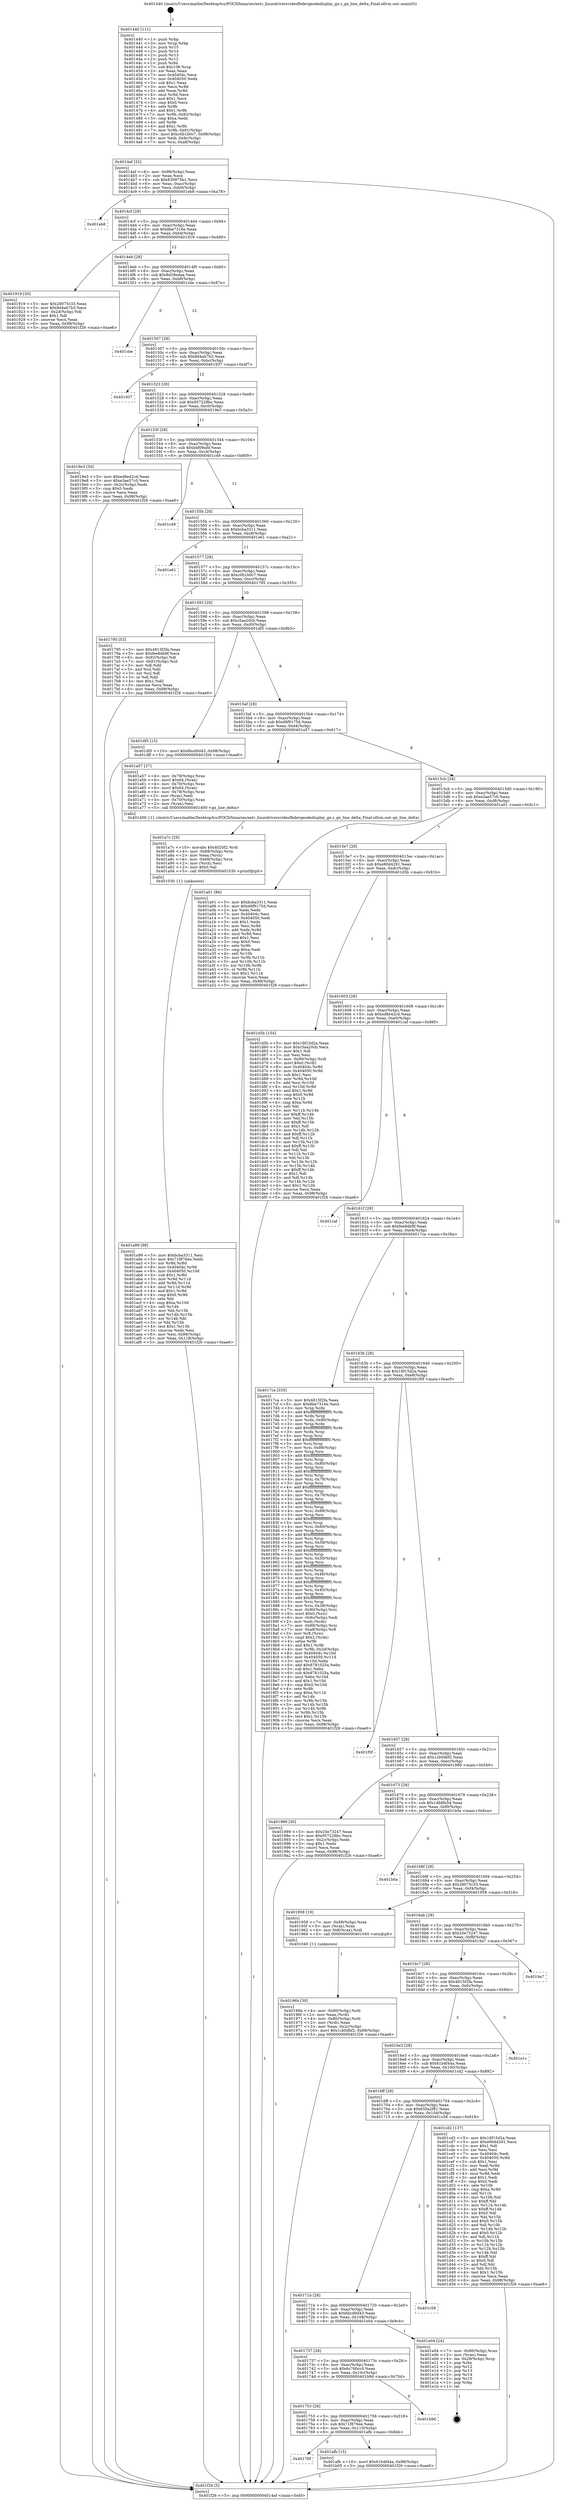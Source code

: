 digraph "0x401440" {
  label = "0x401440 (/mnt/c/Users/mathe/Desktop/tcc/POCII/binaries/extr_linuxdriversvideofbdevgeodedisplay_gx.c_gx_line_delta_Final-ollvm.out::main(0))"
  labelloc = "t"
  node[shape=record]

  Entry [label="",width=0.3,height=0.3,shape=circle,fillcolor=black,style=filled]
  "0x4014af" [label="{
     0x4014af [32]\l
     | [instrs]\l
     &nbsp;&nbsp;0x4014af \<+6\>: mov -0x98(%rbp),%eax\l
     &nbsp;&nbsp;0x4014b5 \<+2\>: mov %eax,%ecx\l
     &nbsp;&nbsp;0x4014b7 \<+6\>: sub $0x830975b1,%ecx\l
     &nbsp;&nbsp;0x4014bd \<+6\>: mov %eax,-0xac(%rbp)\l
     &nbsp;&nbsp;0x4014c3 \<+6\>: mov %ecx,-0xb0(%rbp)\l
     &nbsp;&nbsp;0x4014c9 \<+6\>: je 0000000000401eb8 \<main+0xa78\>\l
  }"]
  "0x401eb8" [label="{
     0x401eb8\l
  }", style=dashed]
  "0x4014cf" [label="{
     0x4014cf [28]\l
     | [instrs]\l
     &nbsp;&nbsp;0x4014cf \<+5\>: jmp 00000000004014d4 \<main+0x94\>\l
     &nbsp;&nbsp;0x4014d4 \<+6\>: mov -0xac(%rbp),%eax\l
     &nbsp;&nbsp;0x4014da \<+5\>: sub $0x8be7316e,%eax\l
     &nbsp;&nbsp;0x4014df \<+6\>: mov %eax,-0xb4(%rbp)\l
     &nbsp;&nbsp;0x4014e5 \<+6\>: je 0000000000401919 \<main+0x4d9\>\l
  }"]
  Exit [label="",width=0.3,height=0.3,shape=circle,fillcolor=black,style=filled,peripheries=2]
  "0x401919" [label="{
     0x401919 [30]\l
     | [instrs]\l
     &nbsp;&nbsp;0x401919 \<+5\>: mov $0x28075c33,%eax\l
     &nbsp;&nbsp;0x40191e \<+5\>: mov $0x8d4ab7b3,%ecx\l
     &nbsp;&nbsp;0x401923 \<+3\>: mov -0x2d(%rbp),%dl\l
     &nbsp;&nbsp;0x401926 \<+3\>: test $0x1,%dl\l
     &nbsp;&nbsp;0x401929 \<+3\>: cmovne %ecx,%eax\l
     &nbsp;&nbsp;0x40192c \<+6\>: mov %eax,-0x98(%rbp)\l
     &nbsp;&nbsp;0x401932 \<+5\>: jmp 0000000000401f26 \<main+0xae6\>\l
  }"]
  "0x4014eb" [label="{
     0x4014eb [28]\l
     | [instrs]\l
     &nbsp;&nbsp;0x4014eb \<+5\>: jmp 00000000004014f0 \<main+0xb0\>\l
     &nbsp;&nbsp;0x4014f0 \<+6\>: mov -0xac(%rbp),%eax\l
     &nbsp;&nbsp;0x4014f6 \<+5\>: sub $0x8d29edaa,%eax\l
     &nbsp;&nbsp;0x4014fb \<+6\>: mov %eax,-0xb8(%rbp)\l
     &nbsp;&nbsp;0x401501 \<+6\>: je 0000000000401cbe \<main+0x87e\>\l
  }"]
  "0x40176f" [label="{
     0x40176f\l
  }", style=dashed]
  "0x401cbe" [label="{
     0x401cbe\l
  }", style=dashed]
  "0x401507" [label="{
     0x401507 [28]\l
     | [instrs]\l
     &nbsp;&nbsp;0x401507 \<+5\>: jmp 000000000040150c \<main+0xcc\>\l
     &nbsp;&nbsp;0x40150c \<+6\>: mov -0xac(%rbp),%eax\l
     &nbsp;&nbsp;0x401512 \<+5\>: sub $0x8d4ab7b3,%eax\l
     &nbsp;&nbsp;0x401517 \<+6\>: mov %eax,-0xbc(%rbp)\l
     &nbsp;&nbsp;0x40151d \<+6\>: je 0000000000401937 \<main+0x4f7\>\l
  }"]
  "0x401afb" [label="{
     0x401afb [15]\l
     | [instrs]\l
     &nbsp;&nbsp;0x401afb \<+10\>: movl $0x61b4f44a,-0x98(%rbp)\l
     &nbsp;&nbsp;0x401b05 \<+5\>: jmp 0000000000401f26 \<main+0xae6\>\l
  }"]
  "0x401937" [label="{
     0x401937\l
  }", style=dashed]
  "0x401523" [label="{
     0x401523 [28]\l
     | [instrs]\l
     &nbsp;&nbsp;0x401523 \<+5\>: jmp 0000000000401528 \<main+0xe8\>\l
     &nbsp;&nbsp;0x401528 \<+6\>: mov -0xac(%rbp),%eax\l
     &nbsp;&nbsp;0x40152e \<+5\>: sub $0x957228bc,%eax\l
     &nbsp;&nbsp;0x401533 \<+6\>: mov %eax,-0xc0(%rbp)\l
     &nbsp;&nbsp;0x401539 \<+6\>: je 00000000004019e3 \<main+0x5a3\>\l
  }"]
  "0x401753" [label="{
     0x401753 [28]\l
     | [instrs]\l
     &nbsp;&nbsp;0x401753 \<+5\>: jmp 0000000000401758 \<main+0x318\>\l
     &nbsp;&nbsp;0x401758 \<+6\>: mov -0xac(%rbp),%eax\l
     &nbsp;&nbsp;0x40175e \<+5\>: sub $0x71f876ee,%eax\l
     &nbsp;&nbsp;0x401763 \<+6\>: mov %eax,-0x110(%rbp)\l
     &nbsp;&nbsp;0x401769 \<+6\>: je 0000000000401afb \<main+0x6bb\>\l
  }"]
  "0x4019e3" [label="{
     0x4019e3 [30]\l
     | [instrs]\l
     &nbsp;&nbsp;0x4019e3 \<+5\>: mov $0xed8e42cd,%eax\l
     &nbsp;&nbsp;0x4019e8 \<+5\>: mov $0xe3ae57c0,%ecx\l
     &nbsp;&nbsp;0x4019ed \<+3\>: mov -0x2c(%rbp),%edx\l
     &nbsp;&nbsp;0x4019f0 \<+3\>: cmp $0x0,%edx\l
     &nbsp;&nbsp;0x4019f3 \<+3\>: cmove %ecx,%eax\l
     &nbsp;&nbsp;0x4019f6 \<+6\>: mov %eax,-0x98(%rbp)\l
     &nbsp;&nbsp;0x4019fc \<+5\>: jmp 0000000000401f26 \<main+0xae6\>\l
  }"]
  "0x40153f" [label="{
     0x40153f [28]\l
     | [instrs]\l
     &nbsp;&nbsp;0x40153f \<+5\>: jmp 0000000000401544 \<main+0x104\>\l
     &nbsp;&nbsp;0x401544 \<+6\>: mov -0xac(%rbp),%eax\l
     &nbsp;&nbsp;0x40154a \<+5\>: sub $0xbbf09afd,%eax\l
     &nbsp;&nbsp;0x40154f \<+6\>: mov %eax,-0xc4(%rbp)\l
     &nbsp;&nbsp;0x401555 \<+6\>: je 0000000000401c49 \<main+0x809\>\l
  }"]
  "0x401b9d" [label="{
     0x401b9d\l
  }", style=dashed]
  "0x401c49" [label="{
     0x401c49\l
  }", style=dashed]
  "0x40155b" [label="{
     0x40155b [28]\l
     | [instrs]\l
     &nbsp;&nbsp;0x40155b \<+5\>: jmp 0000000000401560 \<main+0x120\>\l
     &nbsp;&nbsp;0x401560 \<+6\>: mov -0xac(%rbp),%eax\l
     &nbsp;&nbsp;0x401566 \<+5\>: sub $0xbcba3311,%eax\l
     &nbsp;&nbsp;0x40156b \<+6\>: mov %eax,-0xc8(%rbp)\l
     &nbsp;&nbsp;0x401571 \<+6\>: je 0000000000401e61 \<main+0xa21\>\l
  }"]
  "0x401737" [label="{
     0x401737 [28]\l
     | [instrs]\l
     &nbsp;&nbsp;0x401737 \<+5\>: jmp 000000000040173c \<main+0x2fc\>\l
     &nbsp;&nbsp;0x40173c \<+6\>: mov -0xac(%rbp),%eax\l
     &nbsp;&nbsp;0x401742 \<+5\>: sub $0x6c760cc0,%eax\l
     &nbsp;&nbsp;0x401747 \<+6\>: mov %eax,-0x10c(%rbp)\l
     &nbsp;&nbsp;0x40174d \<+6\>: je 0000000000401b9d \<main+0x75d\>\l
  }"]
  "0x401e61" [label="{
     0x401e61\l
  }", style=dashed]
  "0x401577" [label="{
     0x401577 [28]\l
     | [instrs]\l
     &nbsp;&nbsp;0x401577 \<+5\>: jmp 000000000040157c \<main+0x13c\>\l
     &nbsp;&nbsp;0x40157c \<+6\>: mov -0xac(%rbp),%eax\l
     &nbsp;&nbsp;0x401582 \<+5\>: sub $0xc0b1b0c7,%eax\l
     &nbsp;&nbsp;0x401587 \<+6\>: mov %eax,-0xcc(%rbp)\l
     &nbsp;&nbsp;0x40158d \<+6\>: je 0000000000401795 \<main+0x355\>\l
  }"]
  "0x401e04" [label="{
     0x401e04 [24]\l
     | [instrs]\l
     &nbsp;&nbsp;0x401e04 \<+7\>: mov -0x90(%rbp),%rax\l
     &nbsp;&nbsp;0x401e0b \<+2\>: mov (%rax),%eax\l
     &nbsp;&nbsp;0x401e0d \<+4\>: lea -0x28(%rbp),%rsp\l
     &nbsp;&nbsp;0x401e11 \<+1\>: pop %rbx\l
     &nbsp;&nbsp;0x401e12 \<+2\>: pop %r12\l
     &nbsp;&nbsp;0x401e14 \<+2\>: pop %r13\l
     &nbsp;&nbsp;0x401e16 \<+2\>: pop %r14\l
     &nbsp;&nbsp;0x401e18 \<+2\>: pop %r15\l
     &nbsp;&nbsp;0x401e1a \<+1\>: pop %rbp\l
     &nbsp;&nbsp;0x401e1b \<+1\>: ret\l
  }"]
  "0x401795" [label="{
     0x401795 [53]\l
     | [instrs]\l
     &nbsp;&nbsp;0x401795 \<+5\>: mov $0x4815f2fa,%eax\l
     &nbsp;&nbsp;0x40179a \<+5\>: mov $0xfee8db8f,%ecx\l
     &nbsp;&nbsp;0x40179f \<+6\>: mov -0x92(%rbp),%dl\l
     &nbsp;&nbsp;0x4017a5 \<+7\>: mov -0x91(%rbp),%sil\l
     &nbsp;&nbsp;0x4017ac \<+3\>: mov %dl,%dil\l
     &nbsp;&nbsp;0x4017af \<+3\>: and %sil,%dil\l
     &nbsp;&nbsp;0x4017b2 \<+3\>: xor %sil,%dl\l
     &nbsp;&nbsp;0x4017b5 \<+3\>: or %dl,%dil\l
     &nbsp;&nbsp;0x4017b8 \<+4\>: test $0x1,%dil\l
     &nbsp;&nbsp;0x4017bc \<+3\>: cmovne %ecx,%eax\l
     &nbsp;&nbsp;0x4017bf \<+6\>: mov %eax,-0x98(%rbp)\l
     &nbsp;&nbsp;0x4017c5 \<+5\>: jmp 0000000000401f26 \<main+0xae6\>\l
  }"]
  "0x401593" [label="{
     0x401593 [28]\l
     | [instrs]\l
     &nbsp;&nbsp;0x401593 \<+5\>: jmp 0000000000401598 \<main+0x158\>\l
     &nbsp;&nbsp;0x401598 \<+6\>: mov -0xac(%rbp),%eax\l
     &nbsp;&nbsp;0x40159e \<+5\>: sub $0xc5aa20cb,%eax\l
     &nbsp;&nbsp;0x4015a3 \<+6\>: mov %eax,-0xd0(%rbp)\l
     &nbsp;&nbsp;0x4015a9 \<+6\>: je 0000000000401df5 \<main+0x9b5\>\l
  }"]
  "0x401f26" [label="{
     0x401f26 [5]\l
     | [instrs]\l
     &nbsp;&nbsp;0x401f26 \<+5\>: jmp 00000000004014af \<main+0x6f\>\l
  }"]
  "0x401440" [label="{
     0x401440 [111]\l
     | [instrs]\l
     &nbsp;&nbsp;0x401440 \<+1\>: push %rbp\l
     &nbsp;&nbsp;0x401441 \<+3\>: mov %rsp,%rbp\l
     &nbsp;&nbsp;0x401444 \<+2\>: push %r15\l
     &nbsp;&nbsp;0x401446 \<+2\>: push %r14\l
     &nbsp;&nbsp;0x401448 \<+2\>: push %r13\l
     &nbsp;&nbsp;0x40144a \<+2\>: push %r12\l
     &nbsp;&nbsp;0x40144c \<+1\>: push %rbx\l
     &nbsp;&nbsp;0x40144d \<+7\>: sub $0x108,%rsp\l
     &nbsp;&nbsp;0x401454 \<+2\>: xor %eax,%eax\l
     &nbsp;&nbsp;0x401456 \<+7\>: mov 0x40404c,%ecx\l
     &nbsp;&nbsp;0x40145d \<+7\>: mov 0x404050,%edx\l
     &nbsp;&nbsp;0x401464 \<+3\>: sub $0x1,%eax\l
     &nbsp;&nbsp;0x401467 \<+3\>: mov %ecx,%r8d\l
     &nbsp;&nbsp;0x40146a \<+3\>: add %eax,%r8d\l
     &nbsp;&nbsp;0x40146d \<+4\>: imul %r8d,%ecx\l
     &nbsp;&nbsp;0x401471 \<+3\>: and $0x1,%ecx\l
     &nbsp;&nbsp;0x401474 \<+3\>: cmp $0x0,%ecx\l
     &nbsp;&nbsp;0x401477 \<+4\>: sete %r9b\l
     &nbsp;&nbsp;0x40147b \<+4\>: and $0x1,%r9b\l
     &nbsp;&nbsp;0x40147f \<+7\>: mov %r9b,-0x92(%rbp)\l
     &nbsp;&nbsp;0x401486 \<+3\>: cmp $0xa,%edx\l
     &nbsp;&nbsp;0x401489 \<+4\>: setl %r9b\l
     &nbsp;&nbsp;0x40148d \<+4\>: and $0x1,%r9b\l
     &nbsp;&nbsp;0x401491 \<+7\>: mov %r9b,-0x91(%rbp)\l
     &nbsp;&nbsp;0x401498 \<+10\>: movl $0xc0b1b0c7,-0x98(%rbp)\l
     &nbsp;&nbsp;0x4014a2 \<+6\>: mov %edi,-0x9c(%rbp)\l
     &nbsp;&nbsp;0x4014a8 \<+7\>: mov %rsi,-0xa8(%rbp)\l
  }"]
  "0x40171b" [label="{
     0x40171b [28]\l
     | [instrs]\l
     &nbsp;&nbsp;0x40171b \<+5\>: jmp 0000000000401720 \<main+0x2e0\>\l
     &nbsp;&nbsp;0x401720 \<+6\>: mov -0xac(%rbp),%eax\l
     &nbsp;&nbsp;0x401726 \<+5\>: sub $0x6bcd0d43,%eax\l
     &nbsp;&nbsp;0x40172b \<+6\>: mov %eax,-0x108(%rbp)\l
     &nbsp;&nbsp;0x401731 \<+6\>: je 0000000000401e04 \<main+0x9c4\>\l
  }"]
  "0x401df5" [label="{
     0x401df5 [15]\l
     | [instrs]\l
     &nbsp;&nbsp;0x401df5 \<+10\>: movl $0x6bcd0d43,-0x98(%rbp)\l
     &nbsp;&nbsp;0x401dff \<+5\>: jmp 0000000000401f26 \<main+0xae6\>\l
  }"]
  "0x4015af" [label="{
     0x4015af [28]\l
     | [instrs]\l
     &nbsp;&nbsp;0x4015af \<+5\>: jmp 00000000004015b4 \<main+0x174\>\l
     &nbsp;&nbsp;0x4015b4 \<+6\>: mov -0xac(%rbp),%eax\l
     &nbsp;&nbsp;0x4015ba \<+5\>: sub $0xd6f9175d,%eax\l
     &nbsp;&nbsp;0x4015bf \<+6\>: mov %eax,-0xd4(%rbp)\l
     &nbsp;&nbsp;0x4015c5 \<+6\>: je 0000000000401a57 \<main+0x617\>\l
  }"]
  "0x401c58" [label="{
     0x401c58\l
  }", style=dashed]
  "0x401a57" [label="{
     0x401a57 [37]\l
     | [instrs]\l
     &nbsp;&nbsp;0x401a57 \<+4\>: mov -0x78(%rbp),%rax\l
     &nbsp;&nbsp;0x401a5b \<+6\>: movl $0x64,(%rax)\l
     &nbsp;&nbsp;0x401a61 \<+4\>: mov -0x70(%rbp),%rax\l
     &nbsp;&nbsp;0x401a65 \<+6\>: movl $0x64,(%rax)\l
     &nbsp;&nbsp;0x401a6b \<+4\>: mov -0x78(%rbp),%rax\l
     &nbsp;&nbsp;0x401a6f \<+2\>: mov (%rax),%edi\l
     &nbsp;&nbsp;0x401a71 \<+4\>: mov -0x70(%rbp),%rax\l
     &nbsp;&nbsp;0x401a75 \<+2\>: mov (%rax),%esi\l
     &nbsp;&nbsp;0x401a77 \<+5\>: call 0000000000401400 \<gx_line_delta\>\l
     | [calls]\l
     &nbsp;&nbsp;0x401400 \{1\} (/mnt/c/Users/mathe/Desktop/tcc/POCII/binaries/extr_linuxdriversvideofbdevgeodedisplay_gx.c_gx_line_delta_Final-ollvm.out::gx_line_delta)\l
  }"]
  "0x4015cb" [label="{
     0x4015cb [28]\l
     | [instrs]\l
     &nbsp;&nbsp;0x4015cb \<+5\>: jmp 00000000004015d0 \<main+0x190\>\l
     &nbsp;&nbsp;0x4015d0 \<+6\>: mov -0xac(%rbp),%eax\l
     &nbsp;&nbsp;0x4015d6 \<+5\>: sub $0xe3ae57c0,%eax\l
     &nbsp;&nbsp;0x4015db \<+6\>: mov %eax,-0xd8(%rbp)\l
     &nbsp;&nbsp;0x4015e1 \<+6\>: je 0000000000401a01 \<main+0x5c1\>\l
  }"]
  "0x4016ff" [label="{
     0x4016ff [28]\l
     | [instrs]\l
     &nbsp;&nbsp;0x4016ff \<+5\>: jmp 0000000000401704 \<main+0x2c4\>\l
     &nbsp;&nbsp;0x401704 \<+6\>: mov -0xac(%rbp),%eax\l
     &nbsp;&nbsp;0x40170a \<+5\>: sub $0x650a2f81,%eax\l
     &nbsp;&nbsp;0x40170f \<+6\>: mov %eax,-0x104(%rbp)\l
     &nbsp;&nbsp;0x401715 \<+6\>: je 0000000000401c58 \<main+0x818\>\l
  }"]
  "0x401a01" [label="{
     0x401a01 [86]\l
     | [instrs]\l
     &nbsp;&nbsp;0x401a01 \<+5\>: mov $0xbcba3311,%eax\l
     &nbsp;&nbsp;0x401a06 \<+5\>: mov $0xd6f9175d,%ecx\l
     &nbsp;&nbsp;0x401a0b \<+2\>: xor %edx,%edx\l
     &nbsp;&nbsp;0x401a0d \<+7\>: mov 0x40404c,%esi\l
     &nbsp;&nbsp;0x401a14 \<+7\>: mov 0x404050,%edi\l
     &nbsp;&nbsp;0x401a1b \<+3\>: sub $0x1,%edx\l
     &nbsp;&nbsp;0x401a1e \<+3\>: mov %esi,%r8d\l
     &nbsp;&nbsp;0x401a21 \<+3\>: add %edx,%r8d\l
     &nbsp;&nbsp;0x401a24 \<+4\>: imul %r8d,%esi\l
     &nbsp;&nbsp;0x401a28 \<+3\>: and $0x1,%esi\l
     &nbsp;&nbsp;0x401a2b \<+3\>: cmp $0x0,%esi\l
     &nbsp;&nbsp;0x401a2e \<+4\>: sete %r9b\l
     &nbsp;&nbsp;0x401a32 \<+3\>: cmp $0xa,%edi\l
     &nbsp;&nbsp;0x401a35 \<+4\>: setl %r10b\l
     &nbsp;&nbsp;0x401a39 \<+3\>: mov %r9b,%r11b\l
     &nbsp;&nbsp;0x401a3c \<+3\>: and %r10b,%r11b\l
     &nbsp;&nbsp;0x401a3f \<+3\>: xor %r10b,%r9b\l
     &nbsp;&nbsp;0x401a42 \<+3\>: or %r9b,%r11b\l
     &nbsp;&nbsp;0x401a45 \<+4\>: test $0x1,%r11b\l
     &nbsp;&nbsp;0x401a49 \<+3\>: cmovne %ecx,%eax\l
     &nbsp;&nbsp;0x401a4c \<+6\>: mov %eax,-0x98(%rbp)\l
     &nbsp;&nbsp;0x401a52 \<+5\>: jmp 0000000000401f26 \<main+0xae6\>\l
  }"]
  "0x4015e7" [label="{
     0x4015e7 [28]\l
     | [instrs]\l
     &nbsp;&nbsp;0x4015e7 \<+5\>: jmp 00000000004015ec \<main+0x1ac\>\l
     &nbsp;&nbsp;0x4015ec \<+6\>: mov -0xac(%rbp),%eax\l
     &nbsp;&nbsp;0x4015f2 \<+5\>: sub $0xe90d4291,%eax\l
     &nbsp;&nbsp;0x4015f7 \<+6\>: mov %eax,-0xdc(%rbp)\l
     &nbsp;&nbsp;0x4015fd \<+6\>: je 0000000000401d5b \<main+0x91b\>\l
  }"]
  "0x401cd2" [label="{
     0x401cd2 [137]\l
     | [instrs]\l
     &nbsp;&nbsp;0x401cd2 \<+5\>: mov $0x18f15d2a,%eax\l
     &nbsp;&nbsp;0x401cd7 \<+5\>: mov $0xe90d4291,%ecx\l
     &nbsp;&nbsp;0x401cdc \<+2\>: mov $0x1,%dl\l
     &nbsp;&nbsp;0x401cde \<+2\>: xor %esi,%esi\l
     &nbsp;&nbsp;0x401ce0 \<+7\>: mov 0x40404c,%edi\l
     &nbsp;&nbsp;0x401ce7 \<+8\>: mov 0x404050,%r8d\l
     &nbsp;&nbsp;0x401cef \<+3\>: sub $0x1,%esi\l
     &nbsp;&nbsp;0x401cf2 \<+3\>: mov %edi,%r9d\l
     &nbsp;&nbsp;0x401cf5 \<+3\>: add %esi,%r9d\l
     &nbsp;&nbsp;0x401cf8 \<+4\>: imul %r9d,%edi\l
     &nbsp;&nbsp;0x401cfc \<+3\>: and $0x1,%edi\l
     &nbsp;&nbsp;0x401cff \<+3\>: cmp $0x0,%edi\l
     &nbsp;&nbsp;0x401d02 \<+4\>: sete %r10b\l
     &nbsp;&nbsp;0x401d06 \<+4\>: cmp $0xa,%r8d\l
     &nbsp;&nbsp;0x401d0a \<+4\>: setl %r11b\l
     &nbsp;&nbsp;0x401d0e \<+3\>: mov %r10b,%bl\l
     &nbsp;&nbsp;0x401d11 \<+3\>: xor $0xff,%bl\l
     &nbsp;&nbsp;0x401d14 \<+3\>: mov %r11b,%r14b\l
     &nbsp;&nbsp;0x401d17 \<+4\>: xor $0xff,%r14b\l
     &nbsp;&nbsp;0x401d1b \<+3\>: xor $0x0,%dl\l
     &nbsp;&nbsp;0x401d1e \<+3\>: mov %bl,%r15b\l
     &nbsp;&nbsp;0x401d21 \<+4\>: and $0x0,%r15b\l
     &nbsp;&nbsp;0x401d25 \<+3\>: and %dl,%r10b\l
     &nbsp;&nbsp;0x401d28 \<+3\>: mov %r14b,%r12b\l
     &nbsp;&nbsp;0x401d2b \<+4\>: and $0x0,%r12b\l
     &nbsp;&nbsp;0x401d2f \<+3\>: and %dl,%r11b\l
     &nbsp;&nbsp;0x401d32 \<+3\>: or %r10b,%r15b\l
     &nbsp;&nbsp;0x401d35 \<+3\>: or %r11b,%r12b\l
     &nbsp;&nbsp;0x401d38 \<+3\>: xor %r12b,%r15b\l
     &nbsp;&nbsp;0x401d3b \<+3\>: or %r14b,%bl\l
     &nbsp;&nbsp;0x401d3e \<+3\>: xor $0xff,%bl\l
     &nbsp;&nbsp;0x401d41 \<+3\>: or $0x0,%dl\l
     &nbsp;&nbsp;0x401d44 \<+2\>: and %dl,%bl\l
     &nbsp;&nbsp;0x401d46 \<+3\>: or %bl,%r15b\l
     &nbsp;&nbsp;0x401d49 \<+4\>: test $0x1,%r15b\l
     &nbsp;&nbsp;0x401d4d \<+3\>: cmovne %ecx,%eax\l
     &nbsp;&nbsp;0x401d50 \<+6\>: mov %eax,-0x98(%rbp)\l
     &nbsp;&nbsp;0x401d56 \<+5\>: jmp 0000000000401f26 \<main+0xae6\>\l
  }"]
  "0x401d5b" [label="{
     0x401d5b [154]\l
     | [instrs]\l
     &nbsp;&nbsp;0x401d5b \<+5\>: mov $0x18f15d2a,%eax\l
     &nbsp;&nbsp;0x401d60 \<+5\>: mov $0xc5aa20cb,%ecx\l
     &nbsp;&nbsp;0x401d65 \<+2\>: mov $0x1,%dl\l
     &nbsp;&nbsp;0x401d67 \<+2\>: xor %esi,%esi\l
     &nbsp;&nbsp;0x401d69 \<+7\>: mov -0x90(%rbp),%rdi\l
     &nbsp;&nbsp;0x401d70 \<+6\>: movl $0x0,(%rdi)\l
     &nbsp;&nbsp;0x401d76 \<+8\>: mov 0x40404c,%r8d\l
     &nbsp;&nbsp;0x401d7e \<+8\>: mov 0x404050,%r9d\l
     &nbsp;&nbsp;0x401d86 \<+3\>: sub $0x1,%esi\l
     &nbsp;&nbsp;0x401d89 \<+3\>: mov %r8d,%r10d\l
     &nbsp;&nbsp;0x401d8c \<+3\>: add %esi,%r10d\l
     &nbsp;&nbsp;0x401d8f \<+4\>: imul %r10d,%r8d\l
     &nbsp;&nbsp;0x401d93 \<+4\>: and $0x1,%r8d\l
     &nbsp;&nbsp;0x401d97 \<+4\>: cmp $0x0,%r8d\l
     &nbsp;&nbsp;0x401d9b \<+4\>: sete %r11b\l
     &nbsp;&nbsp;0x401d9f \<+4\>: cmp $0xa,%r9d\l
     &nbsp;&nbsp;0x401da3 \<+3\>: setl %bl\l
     &nbsp;&nbsp;0x401da6 \<+3\>: mov %r11b,%r14b\l
     &nbsp;&nbsp;0x401da9 \<+4\>: xor $0xff,%r14b\l
     &nbsp;&nbsp;0x401dad \<+3\>: mov %bl,%r15b\l
     &nbsp;&nbsp;0x401db0 \<+4\>: xor $0xff,%r15b\l
     &nbsp;&nbsp;0x401db4 \<+3\>: xor $0x1,%dl\l
     &nbsp;&nbsp;0x401db7 \<+3\>: mov %r14b,%r12b\l
     &nbsp;&nbsp;0x401dba \<+4\>: and $0xff,%r12b\l
     &nbsp;&nbsp;0x401dbe \<+3\>: and %dl,%r11b\l
     &nbsp;&nbsp;0x401dc1 \<+3\>: mov %r15b,%r13b\l
     &nbsp;&nbsp;0x401dc4 \<+4\>: and $0xff,%r13b\l
     &nbsp;&nbsp;0x401dc8 \<+2\>: and %dl,%bl\l
     &nbsp;&nbsp;0x401dca \<+3\>: or %r11b,%r12b\l
     &nbsp;&nbsp;0x401dcd \<+3\>: or %bl,%r13b\l
     &nbsp;&nbsp;0x401dd0 \<+3\>: xor %r13b,%r12b\l
     &nbsp;&nbsp;0x401dd3 \<+3\>: or %r15b,%r14b\l
     &nbsp;&nbsp;0x401dd6 \<+4\>: xor $0xff,%r14b\l
     &nbsp;&nbsp;0x401dda \<+3\>: or $0x1,%dl\l
     &nbsp;&nbsp;0x401ddd \<+3\>: and %dl,%r14b\l
     &nbsp;&nbsp;0x401de0 \<+3\>: or %r14b,%r12b\l
     &nbsp;&nbsp;0x401de3 \<+4\>: test $0x1,%r12b\l
     &nbsp;&nbsp;0x401de7 \<+3\>: cmovne %ecx,%eax\l
     &nbsp;&nbsp;0x401dea \<+6\>: mov %eax,-0x98(%rbp)\l
     &nbsp;&nbsp;0x401df0 \<+5\>: jmp 0000000000401f26 \<main+0xae6\>\l
  }"]
  "0x401603" [label="{
     0x401603 [28]\l
     | [instrs]\l
     &nbsp;&nbsp;0x401603 \<+5\>: jmp 0000000000401608 \<main+0x1c8\>\l
     &nbsp;&nbsp;0x401608 \<+6\>: mov -0xac(%rbp),%eax\l
     &nbsp;&nbsp;0x40160e \<+5\>: sub $0xed8e42cd,%eax\l
     &nbsp;&nbsp;0x401613 \<+6\>: mov %eax,-0xe0(%rbp)\l
     &nbsp;&nbsp;0x401619 \<+6\>: je 0000000000401caf \<main+0x86f\>\l
  }"]
  "0x4016e3" [label="{
     0x4016e3 [28]\l
     | [instrs]\l
     &nbsp;&nbsp;0x4016e3 \<+5\>: jmp 00000000004016e8 \<main+0x2a8\>\l
     &nbsp;&nbsp;0x4016e8 \<+6\>: mov -0xac(%rbp),%eax\l
     &nbsp;&nbsp;0x4016ee \<+5\>: sub $0x61b4f44a,%eax\l
     &nbsp;&nbsp;0x4016f3 \<+6\>: mov %eax,-0x100(%rbp)\l
     &nbsp;&nbsp;0x4016f9 \<+6\>: je 0000000000401cd2 \<main+0x892\>\l
  }"]
  "0x401caf" [label="{
     0x401caf\l
  }", style=dashed]
  "0x40161f" [label="{
     0x40161f [28]\l
     | [instrs]\l
     &nbsp;&nbsp;0x40161f \<+5\>: jmp 0000000000401624 \<main+0x1e4\>\l
     &nbsp;&nbsp;0x401624 \<+6\>: mov -0xac(%rbp),%eax\l
     &nbsp;&nbsp;0x40162a \<+5\>: sub $0xfee8db8f,%eax\l
     &nbsp;&nbsp;0x40162f \<+6\>: mov %eax,-0xe4(%rbp)\l
     &nbsp;&nbsp;0x401635 \<+6\>: je 00000000004017ca \<main+0x38a\>\l
  }"]
  "0x401e1c" [label="{
     0x401e1c\l
  }", style=dashed]
  "0x4017ca" [label="{
     0x4017ca [335]\l
     | [instrs]\l
     &nbsp;&nbsp;0x4017ca \<+5\>: mov $0x4815f2fa,%eax\l
     &nbsp;&nbsp;0x4017cf \<+5\>: mov $0x8be7316e,%ecx\l
     &nbsp;&nbsp;0x4017d4 \<+3\>: mov %rsp,%rdx\l
     &nbsp;&nbsp;0x4017d7 \<+4\>: add $0xfffffffffffffff0,%rdx\l
     &nbsp;&nbsp;0x4017db \<+3\>: mov %rdx,%rsp\l
     &nbsp;&nbsp;0x4017de \<+7\>: mov %rdx,-0x90(%rbp)\l
     &nbsp;&nbsp;0x4017e5 \<+3\>: mov %rsp,%rdx\l
     &nbsp;&nbsp;0x4017e8 \<+4\>: add $0xfffffffffffffff0,%rdx\l
     &nbsp;&nbsp;0x4017ec \<+3\>: mov %rdx,%rsp\l
     &nbsp;&nbsp;0x4017ef \<+3\>: mov %rsp,%rsi\l
     &nbsp;&nbsp;0x4017f2 \<+4\>: add $0xfffffffffffffff0,%rsi\l
     &nbsp;&nbsp;0x4017f6 \<+3\>: mov %rsi,%rsp\l
     &nbsp;&nbsp;0x4017f9 \<+7\>: mov %rsi,-0x88(%rbp)\l
     &nbsp;&nbsp;0x401800 \<+3\>: mov %rsp,%rsi\l
     &nbsp;&nbsp;0x401803 \<+4\>: add $0xfffffffffffffff0,%rsi\l
     &nbsp;&nbsp;0x401807 \<+3\>: mov %rsi,%rsp\l
     &nbsp;&nbsp;0x40180a \<+4\>: mov %rsi,-0x80(%rbp)\l
     &nbsp;&nbsp;0x40180e \<+3\>: mov %rsp,%rsi\l
     &nbsp;&nbsp;0x401811 \<+4\>: add $0xfffffffffffffff0,%rsi\l
     &nbsp;&nbsp;0x401815 \<+3\>: mov %rsi,%rsp\l
     &nbsp;&nbsp;0x401818 \<+4\>: mov %rsi,-0x78(%rbp)\l
     &nbsp;&nbsp;0x40181c \<+3\>: mov %rsp,%rsi\l
     &nbsp;&nbsp;0x40181f \<+4\>: add $0xfffffffffffffff0,%rsi\l
     &nbsp;&nbsp;0x401823 \<+3\>: mov %rsi,%rsp\l
     &nbsp;&nbsp;0x401826 \<+4\>: mov %rsi,-0x70(%rbp)\l
     &nbsp;&nbsp;0x40182a \<+3\>: mov %rsp,%rsi\l
     &nbsp;&nbsp;0x40182d \<+4\>: add $0xfffffffffffffff0,%rsi\l
     &nbsp;&nbsp;0x401831 \<+3\>: mov %rsi,%rsp\l
     &nbsp;&nbsp;0x401834 \<+4\>: mov %rsi,-0x68(%rbp)\l
     &nbsp;&nbsp;0x401838 \<+3\>: mov %rsp,%rsi\l
     &nbsp;&nbsp;0x40183b \<+4\>: add $0xfffffffffffffff0,%rsi\l
     &nbsp;&nbsp;0x40183f \<+3\>: mov %rsi,%rsp\l
     &nbsp;&nbsp;0x401842 \<+4\>: mov %rsi,-0x60(%rbp)\l
     &nbsp;&nbsp;0x401846 \<+3\>: mov %rsp,%rsi\l
     &nbsp;&nbsp;0x401849 \<+4\>: add $0xfffffffffffffff0,%rsi\l
     &nbsp;&nbsp;0x40184d \<+3\>: mov %rsi,%rsp\l
     &nbsp;&nbsp;0x401850 \<+4\>: mov %rsi,-0x58(%rbp)\l
     &nbsp;&nbsp;0x401854 \<+3\>: mov %rsp,%rsi\l
     &nbsp;&nbsp;0x401857 \<+4\>: add $0xfffffffffffffff0,%rsi\l
     &nbsp;&nbsp;0x40185b \<+3\>: mov %rsi,%rsp\l
     &nbsp;&nbsp;0x40185e \<+4\>: mov %rsi,-0x50(%rbp)\l
     &nbsp;&nbsp;0x401862 \<+3\>: mov %rsp,%rsi\l
     &nbsp;&nbsp;0x401865 \<+4\>: add $0xfffffffffffffff0,%rsi\l
     &nbsp;&nbsp;0x401869 \<+3\>: mov %rsi,%rsp\l
     &nbsp;&nbsp;0x40186c \<+4\>: mov %rsi,-0x48(%rbp)\l
     &nbsp;&nbsp;0x401870 \<+3\>: mov %rsp,%rsi\l
     &nbsp;&nbsp;0x401873 \<+4\>: add $0xfffffffffffffff0,%rsi\l
     &nbsp;&nbsp;0x401877 \<+3\>: mov %rsi,%rsp\l
     &nbsp;&nbsp;0x40187a \<+4\>: mov %rsi,-0x40(%rbp)\l
     &nbsp;&nbsp;0x40187e \<+3\>: mov %rsp,%rsi\l
     &nbsp;&nbsp;0x401881 \<+4\>: add $0xfffffffffffffff0,%rsi\l
     &nbsp;&nbsp;0x401885 \<+3\>: mov %rsi,%rsp\l
     &nbsp;&nbsp;0x401888 \<+4\>: mov %rsi,-0x38(%rbp)\l
     &nbsp;&nbsp;0x40188c \<+7\>: mov -0x90(%rbp),%rsi\l
     &nbsp;&nbsp;0x401893 \<+6\>: movl $0x0,(%rsi)\l
     &nbsp;&nbsp;0x401899 \<+6\>: mov -0x9c(%rbp),%edi\l
     &nbsp;&nbsp;0x40189f \<+2\>: mov %edi,(%rdx)\l
     &nbsp;&nbsp;0x4018a1 \<+7\>: mov -0x88(%rbp),%rsi\l
     &nbsp;&nbsp;0x4018a8 \<+7\>: mov -0xa8(%rbp),%r8\l
     &nbsp;&nbsp;0x4018af \<+3\>: mov %r8,(%rsi)\l
     &nbsp;&nbsp;0x4018b2 \<+3\>: cmpl $0x2,(%rdx)\l
     &nbsp;&nbsp;0x4018b5 \<+4\>: setne %r9b\l
     &nbsp;&nbsp;0x4018b9 \<+4\>: and $0x1,%r9b\l
     &nbsp;&nbsp;0x4018bd \<+4\>: mov %r9b,-0x2d(%rbp)\l
     &nbsp;&nbsp;0x4018c1 \<+8\>: mov 0x40404c,%r10d\l
     &nbsp;&nbsp;0x4018c9 \<+8\>: mov 0x404050,%r11d\l
     &nbsp;&nbsp;0x4018d1 \<+3\>: mov %r10d,%ebx\l
     &nbsp;&nbsp;0x4018d4 \<+6\>: add $0x8781025a,%ebx\l
     &nbsp;&nbsp;0x4018da \<+3\>: sub $0x1,%ebx\l
     &nbsp;&nbsp;0x4018dd \<+6\>: sub $0x8781025a,%ebx\l
     &nbsp;&nbsp;0x4018e3 \<+4\>: imul %ebx,%r10d\l
     &nbsp;&nbsp;0x4018e7 \<+4\>: and $0x1,%r10d\l
     &nbsp;&nbsp;0x4018eb \<+4\>: cmp $0x0,%r10d\l
     &nbsp;&nbsp;0x4018ef \<+4\>: sete %r9b\l
     &nbsp;&nbsp;0x4018f3 \<+4\>: cmp $0xa,%r11d\l
     &nbsp;&nbsp;0x4018f7 \<+4\>: setl %r14b\l
     &nbsp;&nbsp;0x4018fb \<+3\>: mov %r9b,%r15b\l
     &nbsp;&nbsp;0x4018fe \<+3\>: and %r14b,%r15b\l
     &nbsp;&nbsp;0x401901 \<+3\>: xor %r14b,%r9b\l
     &nbsp;&nbsp;0x401904 \<+3\>: or %r9b,%r15b\l
     &nbsp;&nbsp;0x401907 \<+4\>: test $0x1,%r15b\l
     &nbsp;&nbsp;0x40190b \<+3\>: cmovne %ecx,%eax\l
     &nbsp;&nbsp;0x40190e \<+6\>: mov %eax,-0x98(%rbp)\l
     &nbsp;&nbsp;0x401914 \<+5\>: jmp 0000000000401f26 \<main+0xae6\>\l
  }"]
  "0x40163b" [label="{
     0x40163b [28]\l
     | [instrs]\l
     &nbsp;&nbsp;0x40163b \<+5\>: jmp 0000000000401640 \<main+0x200\>\l
     &nbsp;&nbsp;0x401640 \<+6\>: mov -0xac(%rbp),%eax\l
     &nbsp;&nbsp;0x401646 \<+5\>: sub $0x18f15d2a,%eax\l
     &nbsp;&nbsp;0x40164b \<+6\>: mov %eax,-0xe8(%rbp)\l
     &nbsp;&nbsp;0x401651 \<+6\>: je 0000000000401f0f \<main+0xacf\>\l
  }"]
  "0x4016c7" [label="{
     0x4016c7 [28]\l
     | [instrs]\l
     &nbsp;&nbsp;0x4016c7 \<+5\>: jmp 00000000004016cc \<main+0x28c\>\l
     &nbsp;&nbsp;0x4016cc \<+6\>: mov -0xac(%rbp),%eax\l
     &nbsp;&nbsp;0x4016d2 \<+5\>: sub $0x4815f2fa,%eax\l
     &nbsp;&nbsp;0x4016d7 \<+6\>: mov %eax,-0xfc(%rbp)\l
     &nbsp;&nbsp;0x4016dd \<+6\>: je 0000000000401e1c \<main+0x9dc\>\l
  }"]
  "0x4019a7" [label="{
     0x4019a7\l
  }", style=dashed]
  "0x401f0f" [label="{
     0x401f0f\l
  }", style=dashed]
  "0x401657" [label="{
     0x401657 [28]\l
     | [instrs]\l
     &nbsp;&nbsp;0x401657 \<+5\>: jmp 000000000040165c \<main+0x21c\>\l
     &nbsp;&nbsp;0x40165c \<+6\>: mov -0xac(%rbp),%eax\l
     &nbsp;&nbsp;0x401662 \<+5\>: sub $0x1cb0dbf2,%eax\l
     &nbsp;&nbsp;0x401667 \<+6\>: mov %eax,-0xec(%rbp)\l
     &nbsp;&nbsp;0x40166d \<+6\>: je 0000000000401989 \<main+0x549\>\l
  }"]
  "0x401a99" [label="{
     0x401a99 [98]\l
     | [instrs]\l
     &nbsp;&nbsp;0x401a99 \<+5\>: mov $0xbcba3311,%esi\l
     &nbsp;&nbsp;0x401a9e \<+5\>: mov $0x71f876ee,%edx\l
     &nbsp;&nbsp;0x401aa3 \<+3\>: xor %r8d,%r8d\l
     &nbsp;&nbsp;0x401aa6 \<+8\>: mov 0x40404c,%r9d\l
     &nbsp;&nbsp;0x401aae \<+8\>: mov 0x404050,%r10d\l
     &nbsp;&nbsp;0x401ab6 \<+4\>: sub $0x1,%r8d\l
     &nbsp;&nbsp;0x401aba \<+3\>: mov %r9d,%r11d\l
     &nbsp;&nbsp;0x401abd \<+3\>: add %r8d,%r11d\l
     &nbsp;&nbsp;0x401ac0 \<+4\>: imul %r11d,%r9d\l
     &nbsp;&nbsp;0x401ac4 \<+4\>: and $0x1,%r9d\l
     &nbsp;&nbsp;0x401ac8 \<+4\>: cmp $0x0,%r9d\l
     &nbsp;&nbsp;0x401acc \<+3\>: sete %bl\l
     &nbsp;&nbsp;0x401acf \<+4\>: cmp $0xa,%r10d\l
     &nbsp;&nbsp;0x401ad3 \<+4\>: setl %r14b\l
     &nbsp;&nbsp;0x401ad7 \<+3\>: mov %bl,%r15b\l
     &nbsp;&nbsp;0x401ada \<+3\>: and %r14b,%r15b\l
     &nbsp;&nbsp;0x401add \<+3\>: xor %r14b,%bl\l
     &nbsp;&nbsp;0x401ae0 \<+3\>: or %bl,%r15b\l
     &nbsp;&nbsp;0x401ae3 \<+4\>: test $0x1,%r15b\l
     &nbsp;&nbsp;0x401ae7 \<+3\>: cmovne %edx,%esi\l
     &nbsp;&nbsp;0x401aea \<+6\>: mov %esi,-0x98(%rbp)\l
     &nbsp;&nbsp;0x401af0 \<+6\>: mov %eax,-0x118(%rbp)\l
     &nbsp;&nbsp;0x401af6 \<+5\>: jmp 0000000000401f26 \<main+0xae6\>\l
  }"]
  "0x401989" [label="{
     0x401989 [30]\l
     | [instrs]\l
     &nbsp;&nbsp;0x401989 \<+5\>: mov $0x33e73247,%eax\l
     &nbsp;&nbsp;0x40198e \<+5\>: mov $0x957228bc,%ecx\l
     &nbsp;&nbsp;0x401993 \<+3\>: mov -0x2c(%rbp),%edx\l
     &nbsp;&nbsp;0x401996 \<+3\>: cmp $0x1,%edx\l
     &nbsp;&nbsp;0x401999 \<+3\>: cmovl %ecx,%eax\l
     &nbsp;&nbsp;0x40199c \<+6\>: mov %eax,-0x98(%rbp)\l
     &nbsp;&nbsp;0x4019a2 \<+5\>: jmp 0000000000401f26 \<main+0xae6\>\l
  }"]
  "0x401673" [label="{
     0x401673 [28]\l
     | [instrs]\l
     &nbsp;&nbsp;0x401673 \<+5\>: jmp 0000000000401678 \<main+0x238\>\l
     &nbsp;&nbsp;0x401678 \<+6\>: mov -0xac(%rbp),%eax\l
     &nbsp;&nbsp;0x40167e \<+5\>: sub $0x1d68fe54,%eax\l
     &nbsp;&nbsp;0x401683 \<+6\>: mov %eax,-0xf0(%rbp)\l
     &nbsp;&nbsp;0x401689 \<+6\>: je 0000000000401b0a \<main+0x6ca\>\l
  }"]
  "0x401a7c" [label="{
     0x401a7c [29]\l
     | [instrs]\l
     &nbsp;&nbsp;0x401a7c \<+10\>: movabs $0x4020f2,%rdi\l
     &nbsp;&nbsp;0x401a86 \<+4\>: mov -0x68(%rbp),%rcx\l
     &nbsp;&nbsp;0x401a8a \<+2\>: mov %eax,(%rcx)\l
     &nbsp;&nbsp;0x401a8c \<+4\>: mov -0x68(%rbp),%rcx\l
     &nbsp;&nbsp;0x401a90 \<+2\>: mov (%rcx),%esi\l
     &nbsp;&nbsp;0x401a92 \<+2\>: mov $0x0,%al\l
     &nbsp;&nbsp;0x401a94 \<+5\>: call 0000000000401030 \<printf@plt\>\l
     | [calls]\l
     &nbsp;&nbsp;0x401030 \{1\} (unknown)\l
  }"]
  "0x401b0a" [label="{
     0x401b0a\l
  }", style=dashed]
  "0x40168f" [label="{
     0x40168f [28]\l
     | [instrs]\l
     &nbsp;&nbsp;0x40168f \<+5\>: jmp 0000000000401694 \<main+0x254\>\l
     &nbsp;&nbsp;0x401694 \<+6\>: mov -0xac(%rbp),%eax\l
     &nbsp;&nbsp;0x40169a \<+5\>: sub $0x28075c33,%eax\l
     &nbsp;&nbsp;0x40169f \<+6\>: mov %eax,-0xf4(%rbp)\l
     &nbsp;&nbsp;0x4016a5 \<+6\>: je 0000000000401958 \<main+0x518\>\l
  }"]
  "0x40196b" [label="{
     0x40196b [30]\l
     | [instrs]\l
     &nbsp;&nbsp;0x40196b \<+4\>: mov -0x80(%rbp),%rdi\l
     &nbsp;&nbsp;0x40196f \<+2\>: mov %eax,(%rdi)\l
     &nbsp;&nbsp;0x401971 \<+4\>: mov -0x80(%rbp),%rdi\l
     &nbsp;&nbsp;0x401975 \<+2\>: mov (%rdi),%eax\l
     &nbsp;&nbsp;0x401977 \<+3\>: mov %eax,-0x2c(%rbp)\l
     &nbsp;&nbsp;0x40197a \<+10\>: movl $0x1cb0dbf2,-0x98(%rbp)\l
     &nbsp;&nbsp;0x401984 \<+5\>: jmp 0000000000401f26 \<main+0xae6\>\l
  }"]
  "0x401958" [label="{
     0x401958 [19]\l
     | [instrs]\l
     &nbsp;&nbsp;0x401958 \<+7\>: mov -0x88(%rbp),%rax\l
     &nbsp;&nbsp;0x40195f \<+3\>: mov (%rax),%rax\l
     &nbsp;&nbsp;0x401962 \<+4\>: mov 0x8(%rax),%rdi\l
     &nbsp;&nbsp;0x401966 \<+5\>: call 0000000000401040 \<atoi@plt\>\l
     | [calls]\l
     &nbsp;&nbsp;0x401040 \{1\} (unknown)\l
  }"]
  "0x4016ab" [label="{
     0x4016ab [28]\l
     | [instrs]\l
     &nbsp;&nbsp;0x4016ab \<+5\>: jmp 00000000004016b0 \<main+0x270\>\l
     &nbsp;&nbsp;0x4016b0 \<+6\>: mov -0xac(%rbp),%eax\l
     &nbsp;&nbsp;0x4016b6 \<+5\>: sub $0x33e73247,%eax\l
     &nbsp;&nbsp;0x4016bb \<+6\>: mov %eax,-0xf8(%rbp)\l
     &nbsp;&nbsp;0x4016c1 \<+6\>: je 00000000004019a7 \<main+0x567\>\l
  }"]
  Entry -> "0x401440" [label=" 1"]
  "0x4014af" -> "0x401eb8" [label=" 0"]
  "0x4014af" -> "0x4014cf" [label=" 13"]
  "0x401e04" -> Exit [label=" 1"]
  "0x4014cf" -> "0x401919" [label=" 1"]
  "0x4014cf" -> "0x4014eb" [label=" 12"]
  "0x401df5" -> "0x401f26" [label=" 1"]
  "0x4014eb" -> "0x401cbe" [label=" 0"]
  "0x4014eb" -> "0x401507" [label=" 12"]
  "0x401d5b" -> "0x401f26" [label=" 1"]
  "0x401507" -> "0x401937" [label=" 0"]
  "0x401507" -> "0x401523" [label=" 12"]
  "0x401cd2" -> "0x401f26" [label=" 1"]
  "0x401523" -> "0x4019e3" [label=" 1"]
  "0x401523" -> "0x40153f" [label=" 11"]
  "0x401753" -> "0x40176f" [label=" 0"]
  "0x40153f" -> "0x401c49" [label=" 0"]
  "0x40153f" -> "0x40155b" [label=" 11"]
  "0x401753" -> "0x401afb" [label=" 1"]
  "0x40155b" -> "0x401e61" [label=" 0"]
  "0x40155b" -> "0x401577" [label=" 11"]
  "0x401737" -> "0x401753" [label=" 1"]
  "0x401577" -> "0x401795" [label=" 1"]
  "0x401577" -> "0x401593" [label=" 10"]
  "0x401795" -> "0x401f26" [label=" 1"]
  "0x401440" -> "0x4014af" [label=" 1"]
  "0x401f26" -> "0x4014af" [label=" 12"]
  "0x401737" -> "0x401b9d" [label=" 0"]
  "0x401593" -> "0x401df5" [label=" 1"]
  "0x401593" -> "0x4015af" [label=" 9"]
  "0x40171b" -> "0x401737" [label=" 1"]
  "0x4015af" -> "0x401a57" [label=" 1"]
  "0x4015af" -> "0x4015cb" [label=" 8"]
  "0x40171b" -> "0x401e04" [label=" 1"]
  "0x4015cb" -> "0x401a01" [label=" 1"]
  "0x4015cb" -> "0x4015e7" [label=" 7"]
  "0x4016ff" -> "0x40171b" [label=" 2"]
  "0x4015e7" -> "0x401d5b" [label=" 1"]
  "0x4015e7" -> "0x401603" [label=" 6"]
  "0x4016ff" -> "0x401c58" [label=" 0"]
  "0x401603" -> "0x401caf" [label=" 0"]
  "0x401603" -> "0x40161f" [label=" 6"]
  "0x4016e3" -> "0x4016ff" [label=" 2"]
  "0x40161f" -> "0x4017ca" [label=" 1"]
  "0x40161f" -> "0x40163b" [label=" 5"]
  "0x4016e3" -> "0x401cd2" [label=" 1"]
  "0x4017ca" -> "0x401f26" [label=" 1"]
  "0x401919" -> "0x401f26" [label=" 1"]
  "0x4016c7" -> "0x4016e3" [label=" 3"]
  "0x40163b" -> "0x401f0f" [label=" 0"]
  "0x40163b" -> "0x401657" [label=" 5"]
  "0x4016c7" -> "0x401e1c" [label=" 0"]
  "0x401657" -> "0x401989" [label=" 1"]
  "0x401657" -> "0x401673" [label=" 4"]
  "0x4016ab" -> "0x4016c7" [label=" 3"]
  "0x401673" -> "0x401b0a" [label=" 0"]
  "0x401673" -> "0x40168f" [label=" 4"]
  "0x4016ab" -> "0x4019a7" [label=" 0"]
  "0x40168f" -> "0x401958" [label=" 1"]
  "0x40168f" -> "0x4016ab" [label=" 3"]
  "0x401958" -> "0x40196b" [label=" 1"]
  "0x40196b" -> "0x401f26" [label=" 1"]
  "0x401989" -> "0x401f26" [label=" 1"]
  "0x4019e3" -> "0x401f26" [label=" 1"]
  "0x401a01" -> "0x401f26" [label=" 1"]
  "0x401a57" -> "0x401a7c" [label=" 1"]
  "0x401a7c" -> "0x401a99" [label=" 1"]
  "0x401a99" -> "0x401f26" [label=" 1"]
  "0x401afb" -> "0x401f26" [label=" 1"]
}
